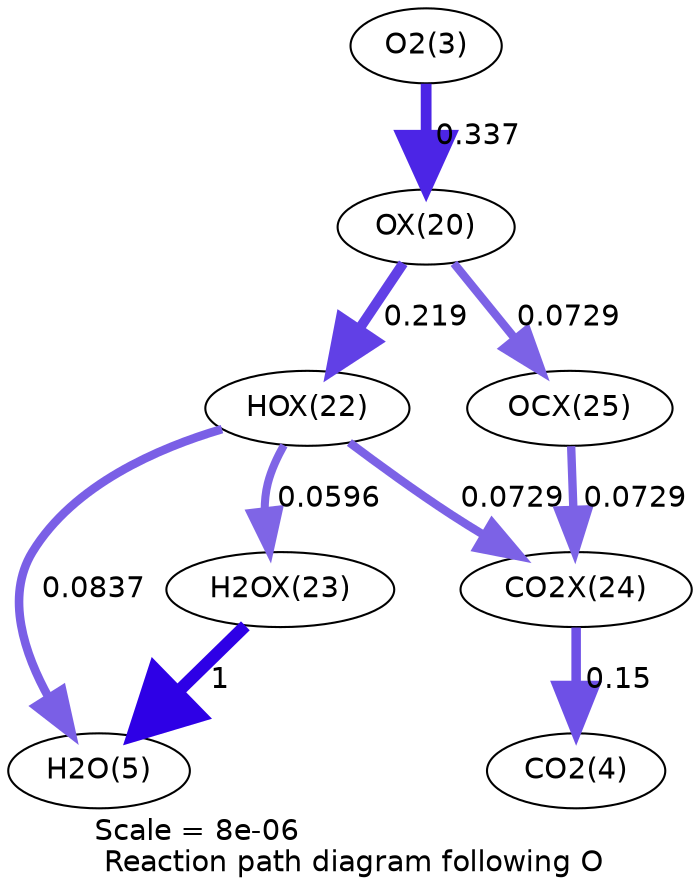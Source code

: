 digraph reaction_paths {
center=1;
s5 -> s31[fontname="Helvetica", penwidth=5.18, arrowsize=2.59, color="0.7, 0.837, 0.9"
, label=" 0.337"];
s31 -> s33[fontname="Helvetica", penwidth=4.85, arrowsize=2.43, color="0.7, 0.719, 0.9"
, label=" 0.219"];
s31 -> s36[fontname="Helvetica", penwidth=4.02, arrowsize=2.01, color="0.7, 0.573, 0.9"
, label=" 0.0729"];
s33 -> s7[fontname="Helvetica", penwidth=4.13, arrowsize=2.06, color="0.7, 0.584, 0.9"
, label=" 0.0837"];
s33 -> s34[fontname="Helvetica", penwidth=3.87, arrowsize=1.94, color="0.7, 0.56, 0.9"
, label=" 0.0596"];
s33 -> s35[fontname="Helvetica", penwidth=4.02, arrowsize=2.01, color="0.7, 0.573, 0.9"
, label=" 0.0729"];
s34 -> s7[fontname="Helvetica", penwidth=6, arrowsize=3, color="0.7, 1.5, 0.9"
, label=" 1"];
s36 -> s35[fontname="Helvetica", penwidth=4.02, arrowsize=2.01, color="0.7, 0.573, 0.9"
, label=" 0.0729"];
s35 -> s6[fontname="Helvetica", penwidth=4.57, arrowsize=2.28, color="0.7, 0.65, 0.9"
, label=" 0.15"];
s5 [ fontname="Helvetica", label="O2(3)"];
s6 [ fontname="Helvetica", label="CO2(4)"];
s7 [ fontname="Helvetica", label="H2O(5)"];
s31 [ fontname="Helvetica", label="OX(20)"];
s33 [ fontname="Helvetica", label="HOX(22)"];
s34 [ fontname="Helvetica", label="H2OX(23)"];
s35 [ fontname="Helvetica", label="CO2X(24)"];
s36 [ fontname="Helvetica", label="OCX(25)"];
 label = "Scale = 8e-06\l Reaction path diagram following O";
 fontname = "Helvetica";
}
